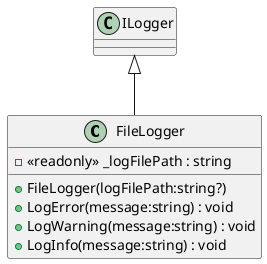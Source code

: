 @startuml
class FileLogger {
    - <<readonly>> _logFilePath : string
    + FileLogger(logFilePath:string?)
    + LogError(message:string) : void
    + LogWarning(message:string) : void
    + LogInfo(message:string) : void
}
ILogger <|-- FileLogger
@enduml

